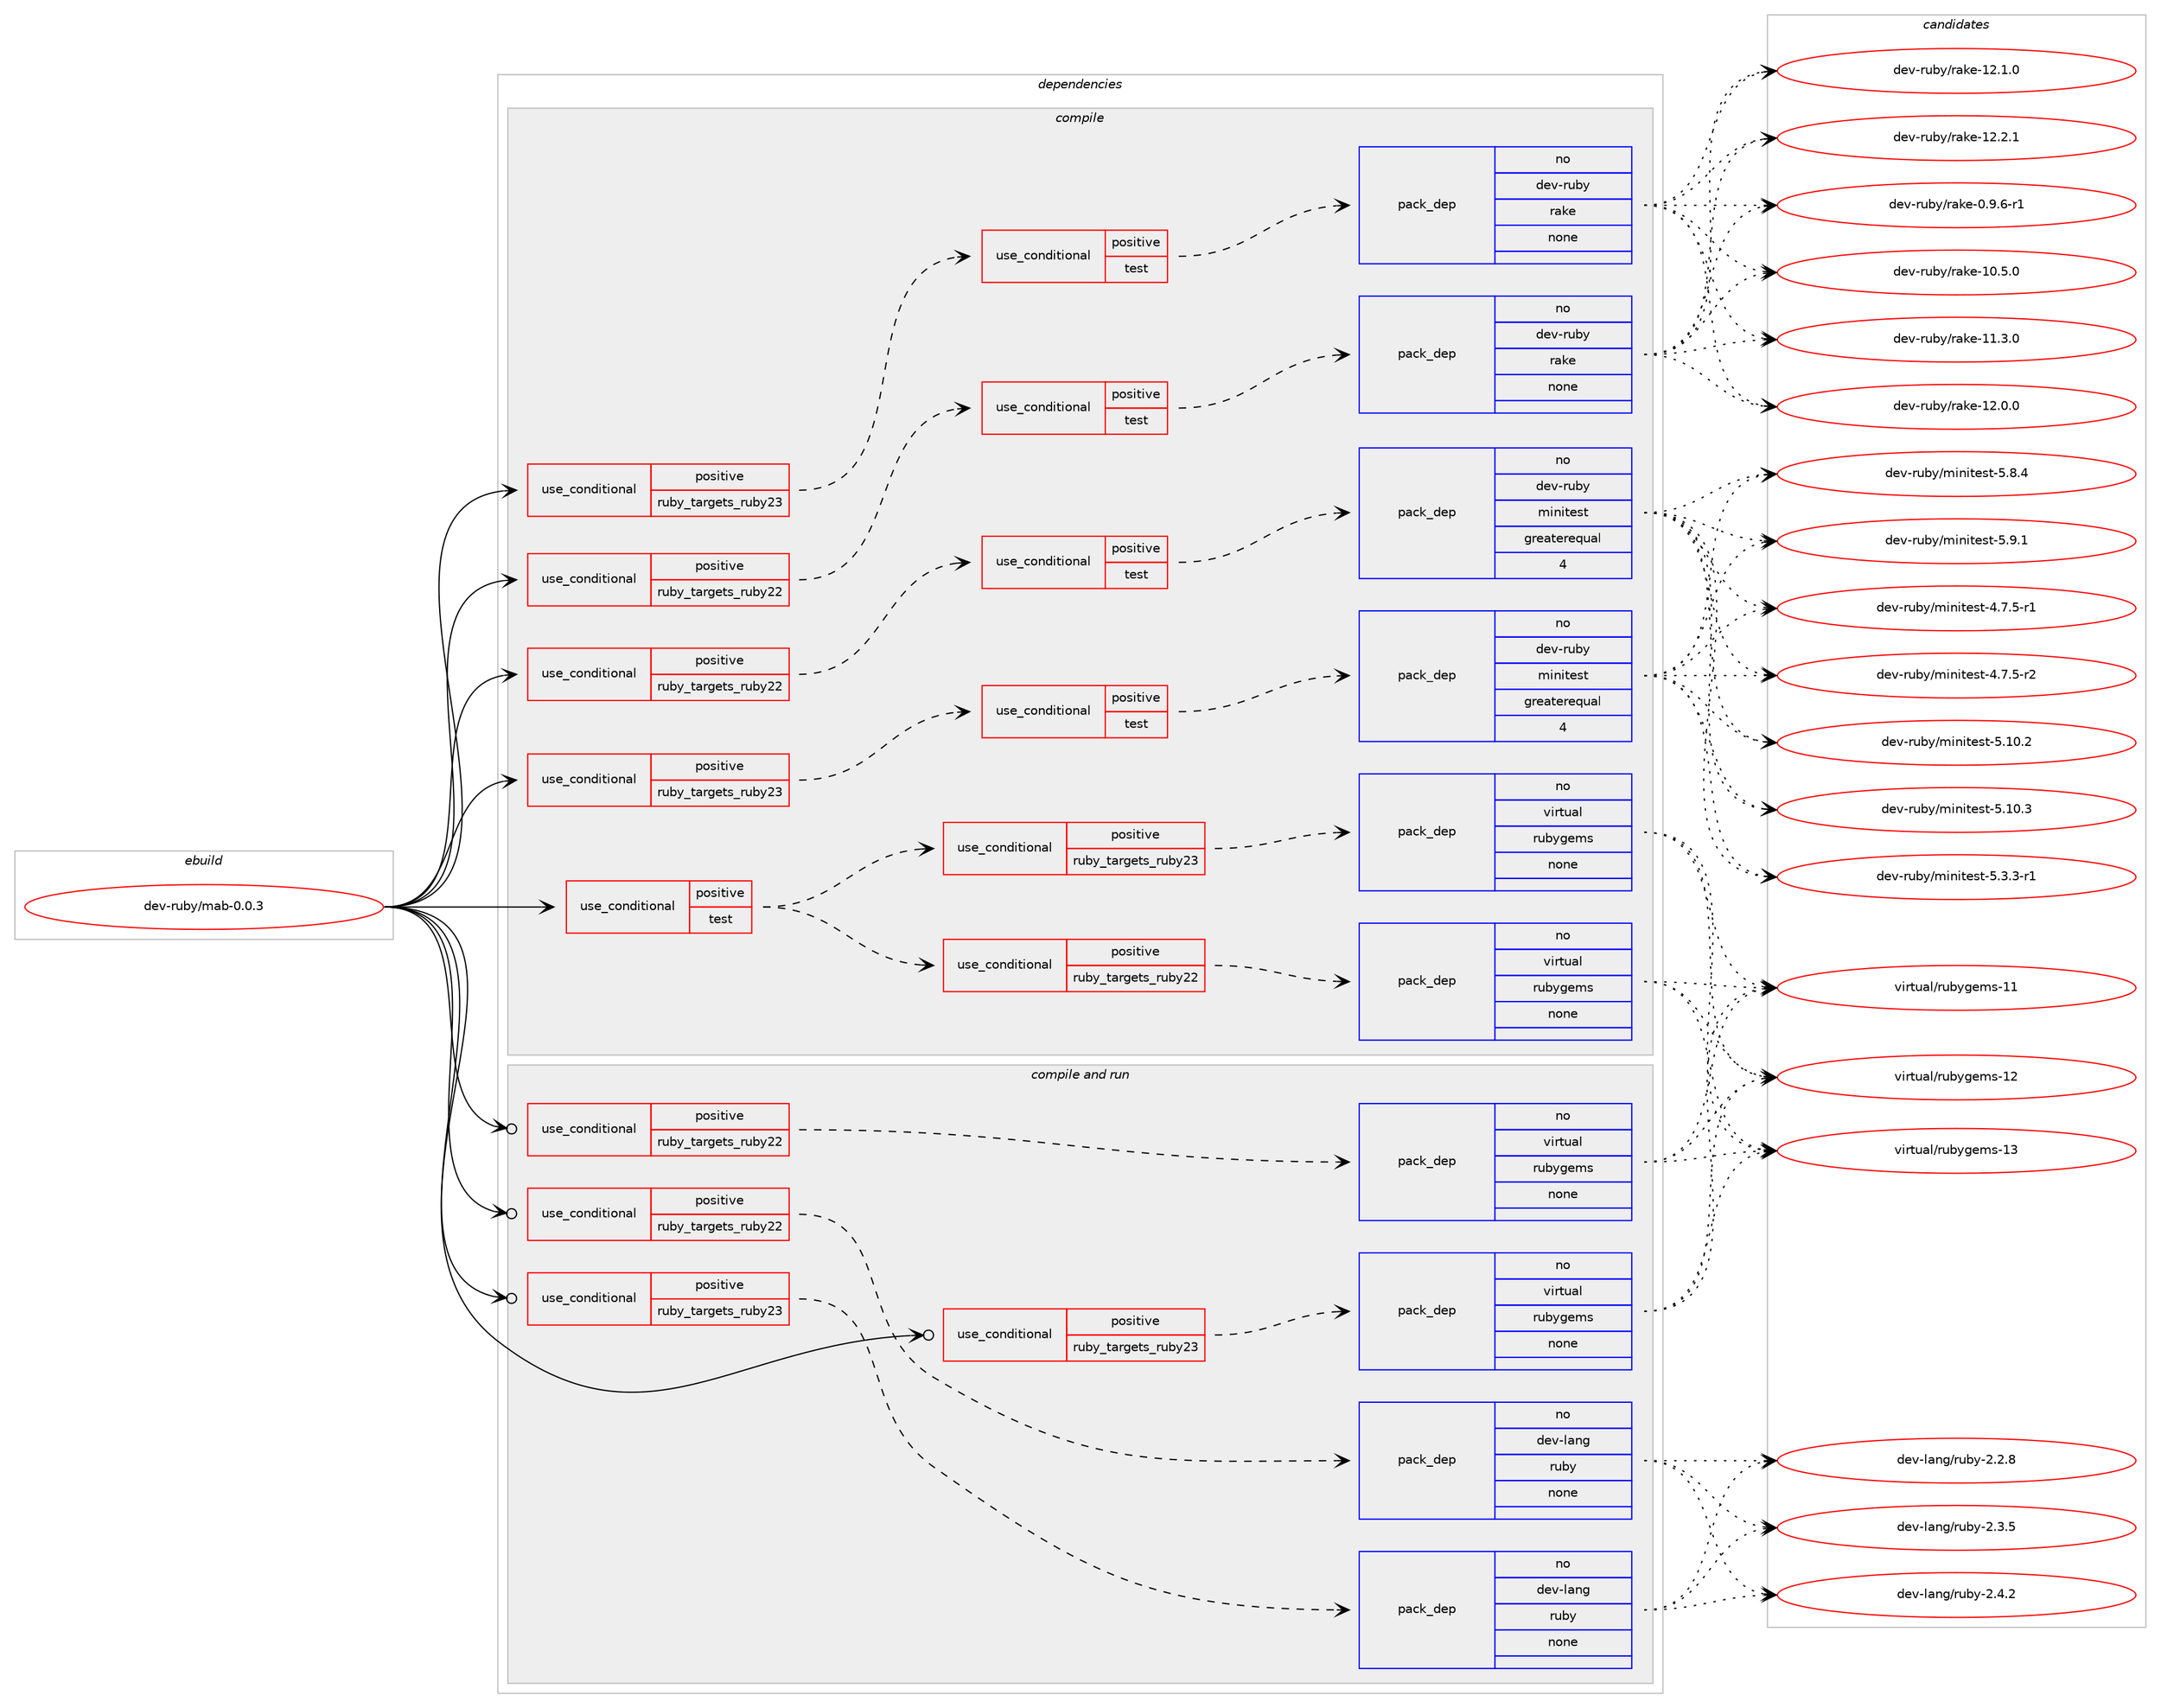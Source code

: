 digraph prolog {

# *************
# Graph options
# *************

newrank=true;
concentrate=true;
compound=true;
graph [rankdir=LR,fontname=Helvetica,fontsize=10,ranksep=1.5];#, ranksep=2.5, nodesep=0.2];
edge  [arrowhead=vee];
node  [fontname=Helvetica,fontsize=10];

# **********
# The ebuild
# **********

subgraph cluster_leftcol {
color=gray;
rank=same;
label=<<i>ebuild</i>>;
id [label="dev-ruby/mab-0.0.3", color=red, width=4, href="../dev-ruby/mab-0.0.3.svg"];
}

# ****************
# The dependencies
# ****************

subgraph cluster_midcol {
color=gray;
label=<<i>dependencies</i>>;
subgraph cluster_compile {
fillcolor="#eeeeee";
style=filled;
label=<<i>compile</i>>;
subgraph cond61005 {
dependency246424 [label=<<TABLE BORDER="0" CELLBORDER="1" CELLSPACING="0" CELLPADDING="4"><TR><TD ROWSPAN="3" CELLPADDING="10">use_conditional</TD></TR><TR><TD>positive</TD></TR><TR><TD>ruby_targets_ruby22</TD></TR></TABLE>>, shape=none, color=red];
subgraph cond61006 {
dependency246425 [label=<<TABLE BORDER="0" CELLBORDER="1" CELLSPACING="0" CELLPADDING="4"><TR><TD ROWSPAN="3" CELLPADDING="10">use_conditional</TD></TR><TR><TD>positive</TD></TR><TR><TD>test</TD></TR></TABLE>>, shape=none, color=red];
subgraph pack181328 {
dependency246426 [label=<<TABLE BORDER="0" CELLBORDER="1" CELLSPACING="0" CELLPADDING="4" WIDTH="220"><TR><TD ROWSPAN="6" CELLPADDING="30">pack_dep</TD></TR><TR><TD WIDTH="110">no</TD></TR><TR><TD>dev-ruby</TD></TR><TR><TD>minitest</TD></TR><TR><TD>greaterequal</TD></TR><TR><TD>4</TD></TR></TABLE>>, shape=none, color=blue];
}
dependency246425:e -> dependency246426:w [weight=20,style="dashed",arrowhead="vee"];
}
dependency246424:e -> dependency246425:w [weight=20,style="dashed",arrowhead="vee"];
}
id:e -> dependency246424:w [weight=20,style="solid",arrowhead="vee"];
subgraph cond61007 {
dependency246427 [label=<<TABLE BORDER="0" CELLBORDER="1" CELLSPACING="0" CELLPADDING="4"><TR><TD ROWSPAN="3" CELLPADDING="10">use_conditional</TD></TR><TR><TD>positive</TD></TR><TR><TD>ruby_targets_ruby22</TD></TR></TABLE>>, shape=none, color=red];
subgraph cond61008 {
dependency246428 [label=<<TABLE BORDER="0" CELLBORDER="1" CELLSPACING="0" CELLPADDING="4"><TR><TD ROWSPAN="3" CELLPADDING="10">use_conditional</TD></TR><TR><TD>positive</TD></TR><TR><TD>test</TD></TR></TABLE>>, shape=none, color=red];
subgraph pack181329 {
dependency246429 [label=<<TABLE BORDER="0" CELLBORDER="1" CELLSPACING="0" CELLPADDING="4" WIDTH="220"><TR><TD ROWSPAN="6" CELLPADDING="30">pack_dep</TD></TR><TR><TD WIDTH="110">no</TD></TR><TR><TD>dev-ruby</TD></TR><TR><TD>rake</TD></TR><TR><TD>none</TD></TR><TR><TD></TD></TR></TABLE>>, shape=none, color=blue];
}
dependency246428:e -> dependency246429:w [weight=20,style="dashed",arrowhead="vee"];
}
dependency246427:e -> dependency246428:w [weight=20,style="dashed",arrowhead="vee"];
}
id:e -> dependency246427:w [weight=20,style="solid",arrowhead="vee"];
subgraph cond61009 {
dependency246430 [label=<<TABLE BORDER="0" CELLBORDER="1" CELLSPACING="0" CELLPADDING="4"><TR><TD ROWSPAN="3" CELLPADDING="10">use_conditional</TD></TR><TR><TD>positive</TD></TR><TR><TD>ruby_targets_ruby23</TD></TR></TABLE>>, shape=none, color=red];
subgraph cond61010 {
dependency246431 [label=<<TABLE BORDER="0" CELLBORDER="1" CELLSPACING="0" CELLPADDING="4"><TR><TD ROWSPAN="3" CELLPADDING="10">use_conditional</TD></TR><TR><TD>positive</TD></TR><TR><TD>test</TD></TR></TABLE>>, shape=none, color=red];
subgraph pack181330 {
dependency246432 [label=<<TABLE BORDER="0" CELLBORDER="1" CELLSPACING="0" CELLPADDING="4" WIDTH="220"><TR><TD ROWSPAN="6" CELLPADDING="30">pack_dep</TD></TR><TR><TD WIDTH="110">no</TD></TR><TR><TD>dev-ruby</TD></TR><TR><TD>minitest</TD></TR><TR><TD>greaterequal</TD></TR><TR><TD>4</TD></TR></TABLE>>, shape=none, color=blue];
}
dependency246431:e -> dependency246432:w [weight=20,style="dashed",arrowhead="vee"];
}
dependency246430:e -> dependency246431:w [weight=20,style="dashed",arrowhead="vee"];
}
id:e -> dependency246430:w [weight=20,style="solid",arrowhead="vee"];
subgraph cond61011 {
dependency246433 [label=<<TABLE BORDER="0" CELLBORDER="1" CELLSPACING="0" CELLPADDING="4"><TR><TD ROWSPAN="3" CELLPADDING="10">use_conditional</TD></TR><TR><TD>positive</TD></TR><TR><TD>ruby_targets_ruby23</TD></TR></TABLE>>, shape=none, color=red];
subgraph cond61012 {
dependency246434 [label=<<TABLE BORDER="0" CELLBORDER="1" CELLSPACING="0" CELLPADDING="4"><TR><TD ROWSPAN="3" CELLPADDING="10">use_conditional</TD></TR><TR><TD>positive</TD></TR><TR><TD>test</TD></TR></TABLE>>, shape=none, color=red];
subgraph pack181331 {
dependency246435 [label=<<TABLE BORDER="0" CELLBORDER="1" CELLSPACING="0" CELLPADDING="4" WIDTH="220"><TR><TD ROWSPAN="6" CELLPADDING="30">pack_dep</TD></TR><TR><TD WIDTH="110">no</TD></TR><TR><TD>dev-ruby</TD></TR><TR><TD>rake</TD></TR><TR><TD>none</TD></TR><TR><TD></TD></TR></TABLE>>, shape=none, color=blue];
}
dependency246434:e -> dependency246435:w [weight=20,style="dashed",arrowhead="vee"];
}
dependency246433:e -> dependency246434:w [weight=20,style="dashed",arrowhead="vee"];
}
id:e -> dependency246433:w [weight=20,style="solid",arrowhead="vee"];
subgraph cond61013 {
dependency246436 [label=<<TABLE BORDER="0" CELLBORDER="1" CELLSPACING="0" CELLPADDING="4"><TR><TD ROWSPAN="3" CELLPADDING="10">use_conditional</TD></TR><TR><TD>positive</TD></TR><TR><TD>test</TD></TR></TABLE>>, shape=none, color=red];
subgraph cond61014 {
dependency246437 [label=<<TABLE BORDER="0" CELLBORDER="1" CELLSPACING="0" CELLPADDING="4"><TR><TD ROWSPAN="3" CELLPADDING="10">use_conditional</TD></TR><TR><TD>positive</TD></TR><TR><TD>ruby_targets_ruby22</TD></TR></TABLE>>, shape=none, color=red];
subgraph pack181332 {
dependency246438 [label=<<TABLE BORDER="0" CELLBORDER="1" CELLSPACING="0" CELLPADDING="4" WIDTH="220"><TR><TD ROWSPAN="6" CELLPADDING="30">pack_dep</TD></TR><TR><TD WIDTH="110">no</TD></TR><TR><TD>virtual</TD></TR><TR><TD>rubygems</TD></TR><TR><TD>none</TD></TR><TR><TD></TD></TR></TABLE>>, shape=none, color=blue];
}
dependency246437:e -> dependency246438:w [weight=20,style="dashed",arrowhead="vee"];
}
dependency246436:e -> dependency246437:w [weight=20,style="dashed",arrowhead="vee"];
subgraph cond61015 {
dependency246439 [label=<<TABLE BORDER="0" CELLBORDER="1" CELLSPACING="0" CELLPADDING="4"><TR><TD ROWSPAN="3" CELLPADDING="10">use_conditional</TD></TR><TR><TD>positive</TD></TR><TR><TD>ruby_targets_ruby23</TD></TR></TABLE>>, shape=none, color=red];
subgraph pack181333 {
dependency246440 [label=<<TABLE BORDER="0" CELLBORDER="1" CELLSPACING="0" CELLPADDING="4" WIDTH="220"><TR><TD ROWSPAN="6" CELLPADDING="30">pack_dep</TD></TR><TR><TD WIDTH="110">no</TD></TR><TR><TD>virtual</TD></TR><TR><TD>rubygems</TD></TR><TR><TD>none</TD></TR><TR><TD></TD></TR></TABLE>>, shape=none, color=blue];
}
dependency246439:e -> dependency246440:w [weight=20,style="dashed",arrowhead="vee"];
}
dependency246436:e -> dependency246439:w [weight=20,style="dashed",arrowhead="vee"];
}
id:e -> dependency246436:w [weight=20,style="solid",arrowhead="vee"];
}
subgraph cluster_compileandrun {
fillcolor="#eeeeee";
style=filled;
label=<<i>compile and run</i>>;
subgraph cond61016 {
dependency246441 [label=<<TABLE BORDER="0" CELLBORDER="1" CELLSPACING="0" CELLPADDING="4"><TR><TD ROWSPAN="3" CELLPADDING="10">use_conditional</TD></TR><TR><TD>positive</TD></TR><TR><TD>ruby_targets_ruby22</TD></TR></TABLE>>, shape=none, color=red];
subgraph pack181334 {
dependency246442 [label=<<TABLE BORDER="0" CELLBORDER="1" CELLSPACING="0" CELLPADDING="4" WIDTH="220"><TR><TD ROWSPAN="6" CELLPADDING="30">pack_dep</TD></TR><TR><TD WIDTH="110">no</TD></TR><TR><TD>dev-lang</TD></TR><TR><TD>ruby</TD></TR><TR><TD>none</TD></TR><TR><TD></TD></TR></TABLE>>, shape=none, color=blue];
}
dependency246441:e -> dependency246442:w [weight=20,style="dashed",arrowhead="vee"];
}
id:e -> dependency246441:w [weight=20,style="solid",arrowhead="odotvee"];
subgraph cond61017 {
dependency246443 [label=<<TABLE BORDER="0" CELLBORDER="1" CELLSPACING="0" CELLPADDING="4"><TR><TD ROWSPAN="3" CELLPADDING="10">use_conditional</TD></TR><TR><TD>positive</TD></TR><TR><TD>ruby_targets_ruby22</TD></TR></TABLE>>, shape=none, color=red];
subgraph pack181335 {
dependency246444 [label=<<TABLE BORDER="0" CELLBORDER="1" CELLSPACING="0" CELLPADDING="4" WIDTH="220"><TR><TD ROWSPAN="6" CELLPADDING="30">pack_dep</TD></TR><TR><TD WIDTH="110">no</TD></TR><TR><TD>virtual</TD></TR><TR><TD>rubygems</TD></TR><TR><TD>none</TD></TR><TR><TD></TD></TR></TABLE>>, shape=none, color=blue];
}
dependency246443:e -> dependency246444:w [weight=20,style="dashed",arrowhead="vee"];
}
id:e -> dependency246443:w [weight=20,style="solid",arrowhead="odotvee"];
subgraph cond61018 {
dependency246445 [label=<<TABLE BORDER="0" CELLBORDER="1" CELLSPACING="0" CELLPADDING="4"><TR><TD ROWSPAN="3" CELLPADDING="10">use_conditional</TD></TR><TR><TD>positive</TD></TR><TR><TD>ruby_targets_ruby23</TD></TR></TABLE>>, shape=none, color=red];
subgraph pack181336 {
dependency246446 [label=<<TABLE BORDER="0" CELLBORDER="1" CELLSPACING="0" CELLPADDING="4" WIDTH="220"><TR><TD ROWSPAN="6" CELLPADDING="30">pack_dep</TD></TR><TR><TD WIDTH="110">no</TD></TR><TR><TD>dev-lang</TD></TR><TR><TD>ruby</TD></TR><TR><TD>none</TD></TR><TR><TD></TD></TR></TABLE>>, shape=none, color=blue];
}
dependency246445:e -> dependency246446:w [weight=20,style="dashed",arrowhead="vee"];
}
id:e -> dependency246445:w [weight=20,style="solid",arrowhead="odotvee"];
subgraph cond61019 {
dependency246447 [label=<<TABLE BORDER="0" CELLBORDER="1" CELLSPACING="0" CELLPADDING="4"><TR><TD ROWSPAN="3" CELLPADDING="10">use_conditional</TD></TR><TR><TD>positive</TD></TR><TR><TD>ruby_targets_ruby23</TD></TR></TABLE>>, shape=none, color=red];
subgraph pack181337 {
dependency246448 [label=<<TABLE BORDER="0" CELLBORDER="1" CELLSPACING="0" CELLPADDING="4" WIDTH="220"><TR><TD ROWSPAN="6" CELLPADDING="30">pack_dep</TD></TR><TR><TD WIDTH="110">no</TD></TR><TR><TD>virtual</TD></TR><TR><TD>rubygems</TD></TR><TR><TD>none</TD></TR><TR><TD></TD></TR></TABLE>>, shape=none, color=blue];
}
dependency246447:e -> dependency246448:w [weight=20,style="dashed",arrowhead="vee"];
}
id:e -> dependency246447:w [weight=20,style="solid",arrowhead="odotvee"];
}
subgraph cluster_run {
fillcolor="#eeeeee";
style=filled;
label=<<i>run</i>>;
}
}

# **************
# The candidates
# **************

subgraph cluster_choices {
rank=same;
color=gray;
label=<<i>candidates</i>>;

subgraph choice181328 {
color=black;
nodesep=1;
choice1001011184511411798121471091051101051161011151164552465546534511449 [label="dev-ruby/minitest-4.7.5-r1", color=red, width=4,href="../dev-ruby/minitest-4.7.5-r1.svg"];
choice1001011184511411798121471091051101051161011151164552465546534511450 [label="dev-ruby/minitest-4.7.5-r2", color=red, width=4,href="../dev-ruby/minitest-4.7.5-r2.svg"];
choice10010111845114117981214710910511010511610111511645534649484650 [label="dev-ruby/minitest-5.10.2", color=red, width=4,href="../dev-ruby/minitest-5.10.2.svg"];
choice10010111845114117981214710910511010511610111511645534649484651 [label="dev-ruby/minitest-5.10.3", color=red, width=4,href="../dev-ruby/minitest-5.10.3.svg"];
choice1001011184511411798121471091051101051161011151164553465146514511449 [label="dev-ruby/minitest-5.3.3-r1", color=red, width=4,href="../dev-ruby/minitest-5.3.3-r1.svg"];
choice100101118451141179812147109105110105116101115116455346564652 [label="dev-ruby/minitest-5.8.4", color=red, width=4,href="../dev-ruby/minitest-5.8.4.svg"];
choice100101118451141179812147109105110105116101115116455346574649 [label="dev-ruby/minitest-5.9.1", color=red, width=4,href="../dev-ruby/minitest-5.9.1.svg"];
dependency246426:e -> choice1001011184511411798121471091051101051161011151164552465546534511449:w [style=dotted,weight="100"];
dependency246426:e -> choice1001011184511411798121471091051101051161011151164552465546534511450:w [style=dotted,weight="100"];
dependency246426:e -> choice10010111845114117981214710910511010511610111511645534649484650:w [style=dotted,weight="100"];
dependency246426:e -> choice10010111845114117981214710910511010511610111511645534649484651:w [style=dotted,weight="100"];
dependency246426:e -> choice1001011184511411798121471091051101051161011151164553465146514511449:w [style=dotted,weight="100"];
dependency246426:e -> choice100101118451141179812147109105110105116101115116455346564652:w [style=dotted,weight="100"];
dependency246426:e -> choice100101118451141179812147109105110105116101115116455346574649:w [style=dotted,weight="100"];
}
subgraph choice181329 {
color=black;
nodesep=1;
choice100101118451141179812147114971071014548465746544511449 [label="dev-ruby/rake-0.9.6-r1", color=red, width=4,href="../dev-ruby/rake-0.9.6-r1.svg"];
choice1001011184511411798121471149710710145494846534648 [label="dev-ruby/rake-10.5.0", color=red, width=4,href="../dev-ruby/rake-10.5.0.svg"];
choice1001011184511411798121471149710710145494946514648 [label="dev-ruby/rake-11.3.0", color=red, width=4,href="../dev-ruby/rake-11.3.0.svg"];
choice1001011184511411798121471149710710145495046484648 [label="dev-ruby/rake-12.0.0", color=red, width=4,href="../dev-ruby/rake-12.0.0.svg"];
choice1001011184511411798121471149710710145495046494648 [label="dev-ruby/rake-12.1.0", color=red, width=4,href="../dev-ruby/rake-12.1.0.svg"];
choice1001011184511411798121471149710710145495046504649 [label="dev-ruby/rake-12.2.1", color=red, width=4,href="../dev-ruby/rake-12.2.1.svg"];
dependency246429:e -> choice100101118451141179812147114971071014548465746544511449:w [style=dotted,weight="100"];
dependency246429:e -> choice1001011184511411798121471149710710145494846534648:w [style=dotted,weight="100"];
dependency246429:e -> choice1001011184511411798121471149710710145494946514648:w [style=dotted,weight="100"];
dependency246429:e -> choice1001011184511411798121471149710710145495046484648:w [style=dotted,weight="100"];
dependency246429:e -> choice1001011184511411798121471149710710145495046494648:w [style=dotted,weight="100"];
dependency246429:e -> choice1001011184511411798121471149710710145495046504649:w [style=dotted,weight="100"];
}
subgraph choice181330 {
color=black;
nodesep=1;
choice1001011184511411798121471091051101051161011151164552465546534511449 [label="dev-ruby/minitest-4.7.5-r1", color=red, width=4,href="../dev-ruby/minitest-4.7.5-r1.svg"];
choice1001011184511411798121471091051101051161011151164552465546534511450 [label="dev-ruby/minitest-4.7.5-r2", color=red, width=4,href="../dev-ruby/minitest-4.7.5-r2.svg"];
choice10010111845114117981214710910511010511610111511645534649484650 [label="dev-ruby/minitest-5.10.2", color=red, width=4,href="../dev-ruby/minitest-5.10.2.svg"];
choice10010111845114117981214710910511010511610111511645534649484651 [label="dev-ruby/minitest-5.10.3", color=red, width=4,href="../dev-ruby/minitest-5.10.3.svg"];
choice1001011184511411798121471091051101051161011151164553465146514511449 [label="dev-ruby/minitest-5.3.3-r1", color=red, width=4,href="../dev-ruby/minitest-5.3.3-r1.svg"];
choice100101118451141179812147109105110105116101115116455346564652 [label="dev-ruby/minitest-5.8.4", color=red, width=4,href="../dev-ruby/minitest-5.8.4.svg"];
choice100101118451141179812147109105110105116101115116455346574649 [label="dev-ruby/minitest-5.9.1", color=red, width=4,href="../dev-ruby/minitest-5.9.1.svg"];
dependency246432:e -> choice1001011184511411798121471091051101051161011151164552465546534511449:w [style=dotted,weight="100"];
dependency246432:e -> choice1001011184511411798121471091051101051161011151164552465546534511450:w [style=dotted,weight="100"];
dependency246432:e -> choice10010111845114117981214710910511010511610111511645534649484650:w [style=dotted,weight="100"];
dependency246432:e -> choice10010111845114117981214710910511010511610111511645534649484651:w [style=dotted,weight="100"];
dependency246432:e -> choice1001011184511411798121471091051101051161011151164553465146514511449:w [style=dotted,weight="100"];
dependency246432:e -> choice100101118451141179812147109105110105116101115116455346564652:w [style=dotted,weight="100"];
dependency246432:e -> choice100101118451141179812147109105110105116101115116455346574649:w [style=dotted,weight="100"];
}
subgraph choice181331 {
color=black;
nodesep=1;
choice100101118451141179812147114971071014548465746544511449 [label="dev-ruby/rake-0.9.6-r1", color=red, width=4,href="../dev-ruby/rake-0.9.6-r1.svg"];
choice1001011184511411798121471149710710145494846534648 [label="dev-ruby/rake-10.5.0", color=red, width=4,href="../dev-ruby/rake-10.5.0.svg"];
choice1001011184511411798121471149710710145494946514648 [label="dev-ruby/rake-11.3.0", color=red, width=4,href="../dev-ruby/rake-11.3.0.svg"];
choice1001011184511411798121471149710710145495046484648 [label="dev-ruby/rake-12.0.0", color=red, width=4,href="../dev-ruby/rake-12.0.0.svg"];
choice1001011184511411798121471149710710145495046494648 [label="dev-ruby/rake-12.1.0", color=red, width=4,href="../dev-ruby/rake-12.1.0.svg"];
choice1001011184511411798121471149710710145495046504649 [label="dev-ruby/rake-12.2.1", color=red, width=4,href="../dev-ruby/rake-12.2.1.svg"];
dependency246435:e -> choice100101118451141179812147114971071014548465746544511449:w [style=dotted,weight="100"];
dependency246435:e -> choice1001011184511411798121471149710710145494846534648:w [style=dotted,weight="100"];
dependency246435:e -> choice1001011184511411798121471149710710145494946514648:w [style=dotted,weight="100"];
dependency246435:e -> choice1001011184511411798121471149710710145495046484648:w [style=dotted,weight="100"];
dependency246435:e -> choice1001011184511411798121471149710710145495046494648:w [style=dotted,weight="100"];
dependency246435:e -> choice1001011184511411798121471149710710145495046504649:w [style=dotted,weight="100"];
}
subgraph choice181332 {
color=black;
nodesep=1;
choice118105114116117971084711411798121103101109115454949 [label="virtual/rubygems-11", color=red, width=4,href="../virtual/rubygems-11.svg"];
choice118105114116117971084711411798121103101109115454950 [label="virtual/rubygems-12", color=red, width=4,href="../virtual/rubygems-12.svg"];
choice118105114116117971084711411798121103101109115454951 [label="virtual/rubygems-13", color=red, width=4,href="../virtual/rubygems-13.svg"];
dependency246438:e -> choice118105114116117971084711411798121103101109115454949:w [style=dotted,weight="100"];
dependency246438:e -> choice118105114116117971084711411798121103101109115454950:w [style=dotted,weight="100"];
dependency246438:e -> choice118105114116117971084711411798121103101109115454951:w [style=dotted,weight="100"];
}
subgraph choice181333 {
color=black;
nodesep=1;
choice118105114116117971084711411798121103101109115454949 [label="virtual/rubygems-11", color=red, width=4,href="../virtual/rubygems-11.svg"];
choice118105114116117971084711411798121103101109115454950 [label="virtual/rubygems-12", color=red, width=4,href="../virtual/rubygems-12.svg"];
choice118105114116117971084711411798121103101109115454951 [label="virtual/rubygems-13", color=red, width=4,href="../virtual/rubygems-13.svg"];
dependency246440:e -> choice118105114116117971084711411798121103101109115454949:w [style=dotted,weight="100"];
dependency246440:e -> choice118105114116117971084711411798121103101109115454950:w [style=dotted,weight="100"];
dependency246440:e -> choice118105114116117971084711411798121103101109115454951:w [style=dotted,weight="100"];
}
subgraph choice181334 {
color=black;
nodesep=1;
choice10010111845108971101034711411798121455046504656 [label="dev-lang/ruby-2.2.8", color=red, width=4,href="../dev-lang/ruby-2.2.8.svg"];
choice10010111845108971101034711411798121455046514653 [label="dev-lang/ruby-2.3.5", color=red, width=4,href="../dev-lang/ruby-2.3.5.svg"];
choice10010111845108971101034711411798121455046524650 [label="dev-lang/ruby-2.4.2", color=red, width=4,href="../dev-lang/ruby-2.4.2.svg"];
dependency246442:e -> choice10010111845108971101034711411798121455046504656:w [style=dotted,weight="100"];
dependency246442:e -> choice10010111845108971101034711411798121455046514653:w [style=dotted,weight="100"];
dependency246442:e -> choice10010111845108971101034711411798121455046524650:w [style=dotted,weight="100"];
}
subgraph choice181335 {
color=black;
nodesep=1;
choice118105114116117971084711411798121103101109115454949 [label="virtual/rubygems-11", color=red, width=4,href="../virtual/rubygems-11.svg"];
choice118105114116117971084711411798121103101109115454950 [label="virtual/rubygems-12", color=red, width=4,href="../virtual/rubygems-12.svg"];
choice118105114116117971084711411798121103101109115454951 [label="virtual/rubygems-13", color=red, width=4,href="../virtual/rubygems-13.svg"];
dependency246444:e -> choice118105114116117971084711411798121103101109115454949:w [style=dotted,weight="100"];
dependency246444:e -> choice118105114116117971084711411798121103101109115454950:w [style=dotted,weight="100"];
dependency246444:e -> choice118105114116117971084711411798121103101109115454951:w [style=dotted,weight="100"];
}
subgraph choice181336 {
color=black;
nodesep=1;
choice10010111845108971101034711411798121455046504656 [label="dev-lang/ruby-2.2.8", color=red, width=4,href="../dev-lang/ruby-2.2.8.svg"];
choice10010111845108971101034711411798121455046514653 [label="dev-lang/ruby-2.3.5", color=red, width=4,href="../dev-lang/ruby-2.3.5.svg"];
choice10010111845108971101034711411798121455046524650 [label="dev-lang/ruby-2.4.2", color=red, width=4,href="../dev-lang/ruby-2.4.2.svg"];
dependency246446:e -> choice10010111845108971101034711411798121455046504656:w [style=dotted,weight="100"];
dependency246446:e -> choice10010111845108971101034711411798121455046514653:w [style=dotted,weight="100"];
dependency246446:e -> choice10010111845108971101034711411798121455046524650:w [style=dotted,weight="100"];
}
subgraph choice181337 {
color=black;
nodesep=1;
choice118105114116117971084711411798121103101109115454949 [label="virtual/rubygems-11", color=red, width=4,href="../virtual/rubygems-11.svg"];
choice118105114116117971084711411798121103101109115454950 [label="virtual/rubygems-12", color=red, width=4,href="../virtual/rubygems-12.svg"];
choice118105114116117971084711411798121103101109115454951 [label="virtual/rubygems-13", color=red, width=4,href="../virtual/rubygems-13.svg"];
dependency246448:e -> choice118105114116117971084711411798121103101109115454949:w [style=dotted,weight="100"];
dependency246448:e -> choice118105114116117971084711411798121103101109115454950:w [style=dotted,weight="100"];
dependency246448:e -> choice118105114116117971084711411798121103101109115454951:w [style=dotted,weight="100"];
}
}

}

